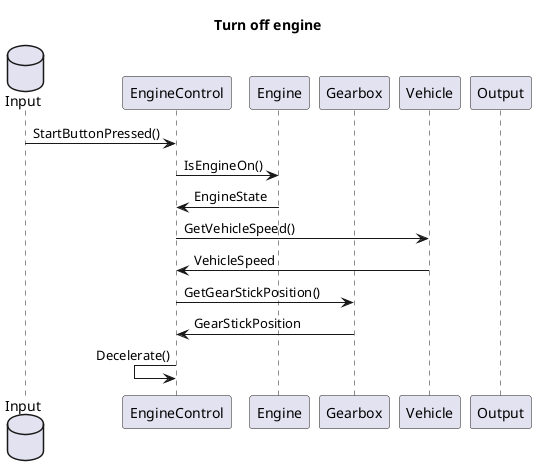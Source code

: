@startuml
title Turn off engine
database Input
participant EngineControl
participant Engine
participant Gearbox
participant Vehicle
participant Output
Input -> EngineControl : StartButtonPressed()
EngineControl -> Engine : IsEngineOn()
EngineControl <- Engine : EngineState
EngineControl -> Vehicle : GetVehicleSpeed()
EngineControl <- Vehicle : VehicleSpeed
EngineControl -> Gearbox : GetGearStickPosition()
EngineControl <- Gearbox : GearStickPosition
EngineControl <- EngineControl : Decelerate()
@enduml